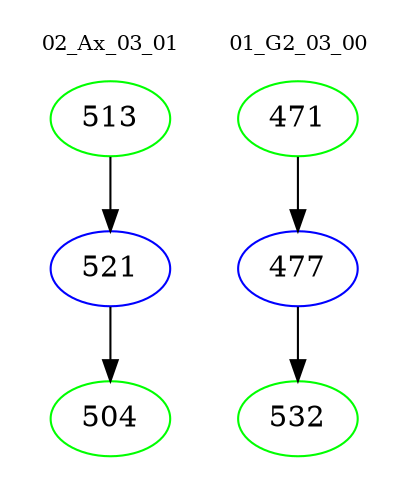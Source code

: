 digraph{
subgraph cluster_0 {
color = white
label = "02_Ax_03_01";
fontsize=10;
T0_513 [label="513", color="green"]
T0_513 -> T0_521 [color="black"]
T0_521 [label="521", color="blue"]
T0_521 -> T0_504 [color="black"]
T0_504 [label="504", color="green"]
}
subgraph cluster_1 {
color = white
label = "01_G2_03_00";
fontsize=10;
T1_471 [label="471", color="green"]
T1_471 -> T1_477 [color="black"]
T1_477 [label="477", color="blue"]
T1_477 -> T1_532 [color="black"]
T1_532 [label="532", color="green"]
}
}
